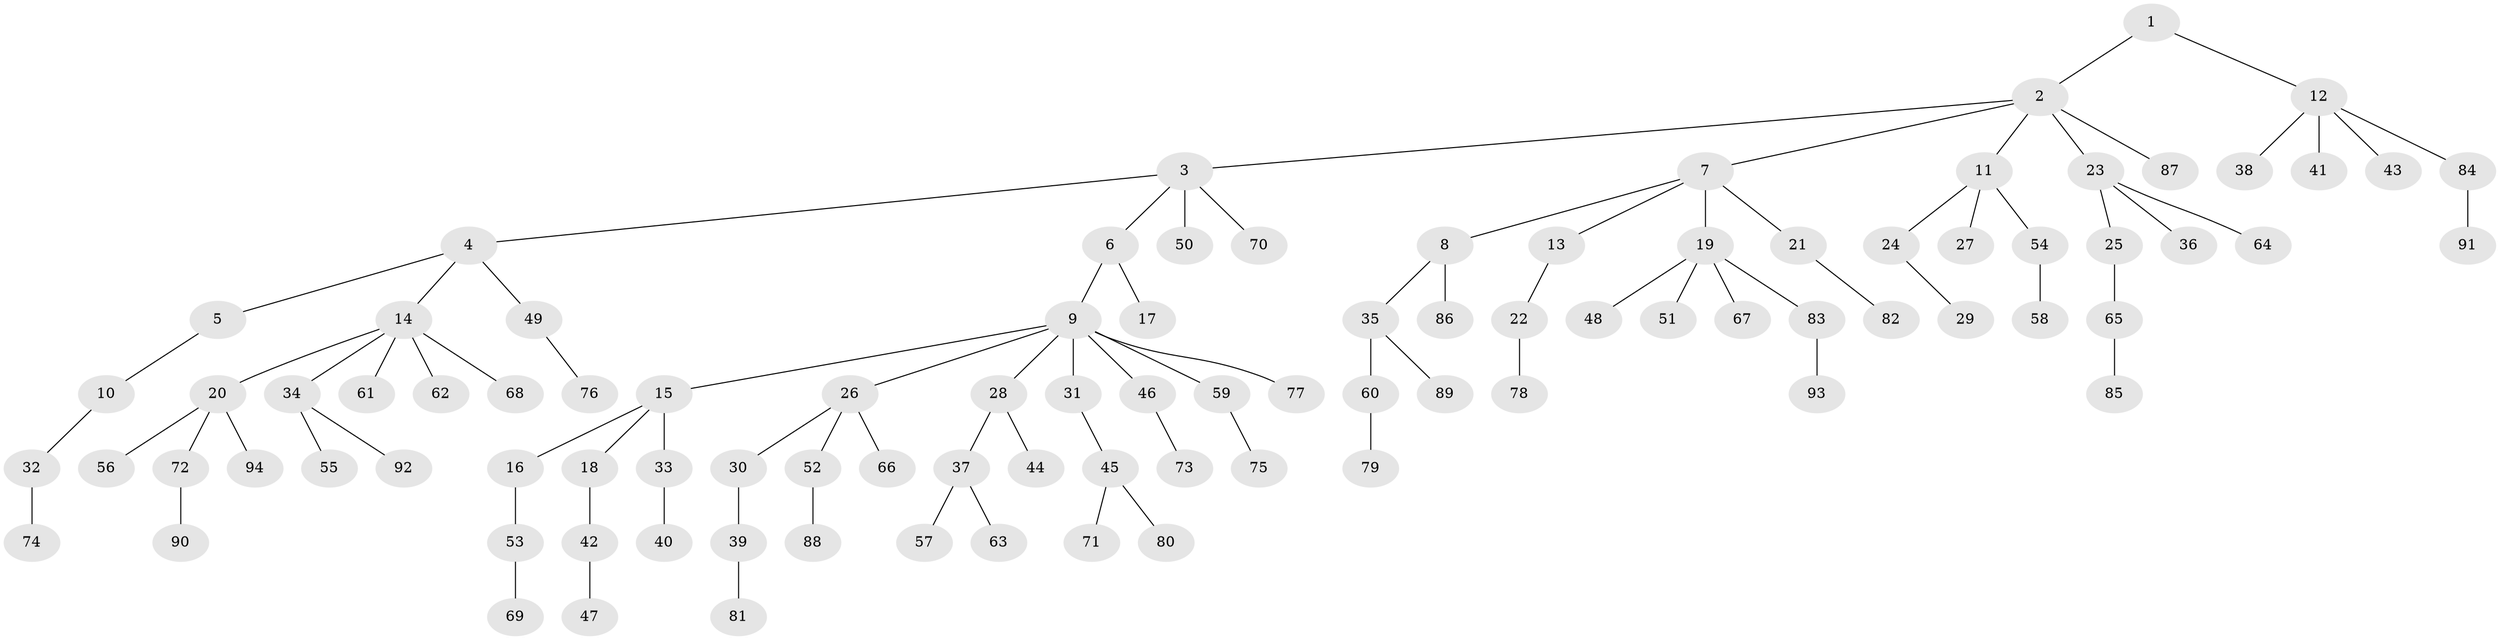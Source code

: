 // coarse degree distribution, {2: 0.2, 9: 0.016666666666666666, 4: 0.06666666666666667, 8: 0.016666666666666666, 10: 0.016666666666666666, 3: 0.05, 5: 0.016666666666666666, 1: 0.6166666666666667}
// Generated by graph-tools (version 1.1) at 2025/52/02/27/25 19:52:11]
// undirected, 94 vertices, 93 edges
graph export_dot {
graph [start="1"]
  node [color=gray90,style=filled];
  1;
  2;
  3;
  4;
  5;
  6;
  7;
  8;
  9;
  10;
  11;
  12;
  13;
  14;
  15;
  16;
  17;
  18;
  19;
  20;
  21;
  22;
  23;
  24;
  25;
  26;
  27;
  28;
  29;
  30;
  31;
  32;
  33;
  34;
  35;
  36;
  37;
  38;
  39;
  40;
  41;
  42;
  43;
  44;
  45;
  46;
  47;
  48;
  49;
  50;
  51;
  52;
  53;
  54;
  55;
  56;
  57;
  58;
  59;
  60;
  61;
  62;
  63;
  64;
  65;
  66;
  67;
  68;
  69;
  70;
  71;
  72;
  73;
  74;
  75;
  76;
  77;
  78;
  79;
  80;
  81;
  82;
  83;
  84;
  85;
  86;
  87;
  88;
  89;
  90;
  91;
  92;
  93;
  94;
  1 -- 2;
  1 -- 12;
  2 -- 3;
  2 -- 7;
  2 -- 11;
  2 -- 23;
  2 -- 87;
  3 -- 4;
  3 -- 6;
  3 -- 50;
  3 -- 70;
  4 -- 5;
  4 -- 14;
  4 -- 49;
  5 -- 10;
  6 -- 9;
  6 -- 17;
  7 -- 8;
  7 -- 13;
  7 -- 19;
  7 -- 21;
  8 -- 35;
  8 -- 86;
  9 -- 15;
  9 -- 26;
  9 -- 28;
  9 -- 31;
  9 -- 46;
  9 -- 59;
  9 -- 77;
  10 -- 32;
  11 -- 24;
  11 -- 27;
  11 -- 54;
  12 -- 38;
  12 -- 41;
  12 -- 43;
  12 -- 84;
  13 -- 22;
  14 -- 20;
  14 -- 34;
  14 -- 61;
  14 -- 62;
  14 -- 68;
  15 -- 16;
  15 -- 18;
  15 -- 33;
  16 -- 53;
  18 -- 42;
  19 -- 48;
  19 -- 51;
  19 -- 67;
  19 -- 83;
  20 -- 56;
  20 -- 72;
  20 -- 94;
  21 -- 82;
  22 -- 78;
  23 -- 25;
  23 -- 36;
  23 -- 64;
  24 -- 29;
  25 -- 65;
  26 -- 30;
  26 -- 52;
  26 -- 66;
  28 -- 37;
  28 -- 44;
  30 -- 39;
  31 -- 45;
  32 -- 74;
  33 -- 40;
  34 -- 55;
  34 -- 92;
  35 -- 60;
  35 -- 89;
  37 -- 57;
  37 -- 63;
  39 -- 81;
  42 -- 47;
  45 -- 71;
  45 -- 80;
  46 -- 73;
  49 -- 76;
  52 -- 88;
  53 -- 69;
  54 -- 58;
  59 -- 75;
  60 -- 79;
  65 -- 85;
  72 -- 90;
  83 -- 93;
  84 -- 91;
}
